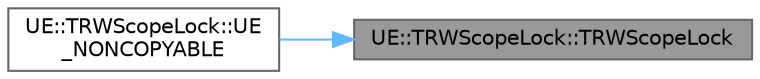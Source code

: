 digraph "UE::TRWScopeLock::TRWScopeLock"
{
 // INTERACTIVE_SVG=YES
 // LATEX_PDF_SIZE
  bgcolor="transparent";
  edge [fontname=Helvetica,fontsize=10,labelfontname=Helvetica,labelfontsize=10];
  node [fontname=Helvetica,fontsize=10,shape=box,height=0.2,width=0.4];
  rankdir="RL";
  Node1 [id="Node000001",label="UE::TRWScopeLock::TRWScopeLock",height=0.2,width=0.4,color="gray40", fillcolor="grey60", style="filled", fontcolor="black",tooltip=" "];
  Node1 -> Node2 [id="edge1_Node000001_Node000002",dir="back",color="steelblue1",style="solid",tooltip=" "];
  Node2 [id="Node000002",label="UE::TRWScopeLock::UE\l_NONCOPYABLE",height=0.2,width=0.4,color="grey40", fillcolor="white", style="filled",URL="$d2/d63/classUE_1_1TRWScopeLock.html#aec941db74cc50efdb36b1f3b0b8aa0dc",tooltip=" "];
}
